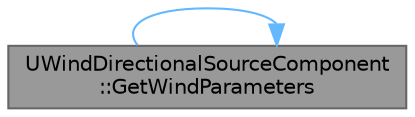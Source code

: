 digraph "UWindDirectionalSourceComponent::GetWindParameters"
{
 // INTERACTIVE_SVG=YES
 // LATEX_PDF_SIZE
  bgcolor="transparent";
  edge [fontname=Helvetica,fontsize=10,labelfontname=Helvetica,labelfontsize=10];
  node [fontname=Helvetica,fontsize=10,shape=box,height=0.2,width=0.4];
  rankdir="LR";
  Node1 [id="Node000001",label="UWindDirectionalSourceComponent\l::GetWindParameters",height=0.2,width=0.4,color="gray40", fillcolor="grey60", style="filled", fontcolor="black",tooltip="Calculate wind parameters from the data on this component, safe to call on game thread."];
  Node1 -> Node1 [id="edge1_Node000001_Node000001",color="steelblue1",style="solid",tooltip=" "];
}

